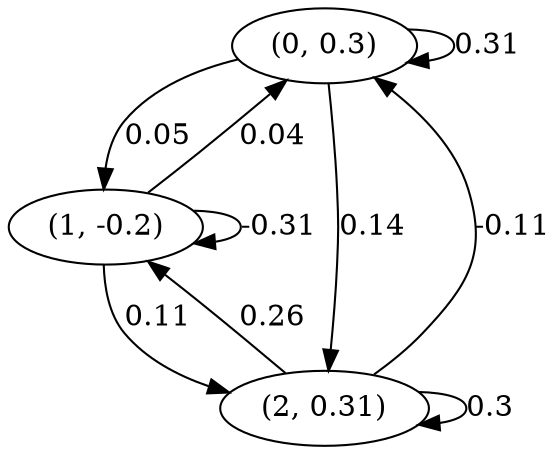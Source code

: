 digraph {
    0 [ label = "(0, 0.3)" ]
    1 [ label = "(1, -0.2)" ]
    2 [ label = "(2, 0.31)" ]
    0 -> 0 [ label = "0.31" ]
    1 -> 1 [ label = "-0.31" ]
    2 -> 2 [ label = "0.3" ]
    1 -> 0 [ label = "0.04" ]
    2 -> 0 [ label = "-0.11" ]
    0 -> 1 [ label = "0.05" ]
    2 -> 1 [ label = "0.26" ]
    0 -> 2 [ label = "0.14" ]
    1 -> 2 [ label = "0.11" ]
}

